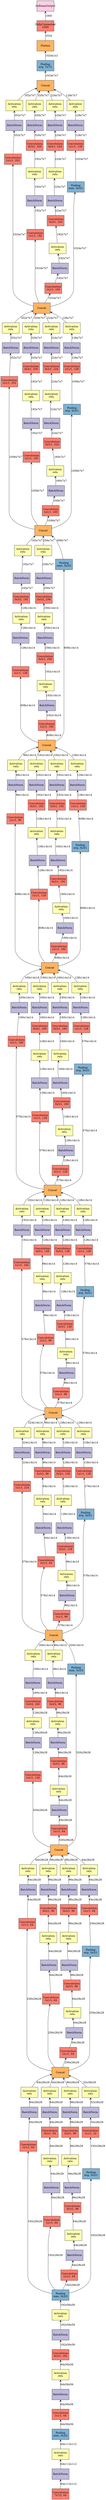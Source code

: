 digraph plot {
	conv_1 [label="Convolution
7x7/2, 64" fillcolor="#fb8072" fixedsize=true height=0.8034 shape=box style=filled width=1.3]
	bn_1 [label=BatchNorm fillcolor="#bebada" fixedsize=true height=0.8034 shape=box style=filled width=1.3]
	relu_1 [label="Activation
relu" fillcolor="#ffffb3" fixedsize=true height=0.8034 shape=box style=filled width=1.3]
	max_pool_1 [label="Pooling
max, 3x3/2" fillcolor="#80b1d3" fixedsize=true height=0.8034 shape=box style=filled width=1.3]
	conv_2_reduce [label="Convolution
1x1/1, 64" fillcolor="#fb8072" fixedsize=true height=0.8034 shape=box style=filled width=1.3]
	bn_2_1 [label=BatchNorm fillcolor="#bebada" fixedsize=true height=0.8034 shape=box style=filled width=1.3]
	relu_2_1 [label="Activation
relu" fillcolor="#ffffb3" fixedsize=true height=0.8034 shape=box style=filled width=1.3]
	conv_2 [label="Convolution
3x3/1, 192" fillcolor="#fb8072" fixedsize=true height=0.8034 shape=box style=filled width=1.3]
	bn_2 [label=BatchNorm fillcolor="#bebada" fixedsize=true height=0.8034 shape=box style=filled width=1.3]
	relu_2 [label="Activation
relu" fillcolor="#ffffb3" fixedsize=true height=0.8034 shape=box style=filled width=1.3]
	max_pool_2 [label="Pooling
max, 3x3/2" fillcolor="#80b1d3" fixedsize=true height=0.8034 shape=box style=filled width=1.3]
	conv_3a_1x1 [label="Convolution
1x1/1, 64" fillcolor="#fb8072" fixedsize=true height=0.8034 shape=box style=filled width=1.3]
	bn_3a_1x1 [label=BatchNorm fillcolor="#bebada" fixedsize=true height=0.8034 shape=box style=filled width=1.3]
	relu_3a_1x1 [label="Activation
relu" fillcolor="#ffffb3" fixedsize=true height=0.8034 shape=box style=filled width=1.3]
	conv_3a_3x3_reduce [label="Convolution
1x1/1, 64" fillcolor="#fb8072" fixedsize=true height=0.8034 shape=box style=filled width=1.3]
	bn_3a_3x3_reduce [label=BatchNorm fillcolor="#bebada" fixedsize=true height=0.8034 shape=box style=filled width=1.3]
	relu_3a_3x3_reduce [label="Activation
relu" fillcolor="#ffffb3" fixedsize=true height=0.8034 shape=box style=filled width=1.3]
	conv_3a_3x3 [label="Convolution
3x3/1, 64" fillcolor="#fb8072" fixedsize=true height=0.8034 shape=box style=filled width=1.3]
	bn_3a_3x3 [label=BatchNorm fillcolor="#bebada" fixedsize=true height=0.8034 shape=box style=filled width=1.3]
	relu_3a_3x3 [label="Activation
relu" fillcolor="#ffffb3" fixedsize=true height=0.8034 shape=box style=filled width=1.3]
	conv_3a_double_3x3_reduce [label="Convolution
1x1/1, 64" fillcolor="#fb8072" fixedsize=true height=0.8034 shape=box style=filled width=1.3]
	bn_3a_double_3x3_reduce [label=BatchNorm fillcolor="#bebada" fixedsize=true height=0.8034 shape=box style=filled width=1.3]
	relu_3a_double_3x3_reduce [label="Activation
relu" fillcolor="#ffffb3" fixedsize=true height=0.8034 shape=box style=filled width=1.3]
	conv_3a_double_3x3_0 [label="Convolution
3x3/1, 96" fillcolor="#fb8072" fixedsize=true height=0.8034 shape=box style=filled width=1.3]
	bn_3a_double_3x3_0 [label=BatchNorm fillcolor="#bebada" fixedsize=true height=0.8034 shape=box style=filled width=1.3]
	relu_3a_double_3x3_0 [label="Activation
relu" fillcolor="#ffffb3" fixedsize=true height=0.8034 shape=box style=filled width=1.3]
	conv_3a_double_3x3_1 [label="Convolution
3x3/1, 96" fillcolor="#fb8072" fixedsize=true height=0.8034 shape=box style=filled width=1.3]
	bn_3a_double_3x3_1 [label=BatchNorm fillcolor="#bebada" fixedsize=true height=0.8034 shape=box style=filled width=1.3]
	relu_3a_double_3x3_1 [label="Activation
relu" fillcolor="#ffffb3" fixedsize=true height=0.8034 shape=box style=filled width=1.3]
	avg_pool_3a_pool [label="Pooling
avg, 3x3/1" fillcolor="#80b1d3" fixedsize=true height=0.8034 shape=box style=filled width=1.3]
	conv_3a_proj [label="Convolution
1x1/1, 32" fillcolor="#fb8072" fixedsize=true height=0.8034 shape=box style=filled width=1.3]
	bn_3a_proj [label=BatchNorm fillcolor="#bebada" fixedsize=true height=0.8034 shape=box style=filled width=1.3]
	relu_3a_proj [label="Activation
relu" fillcolor="#ffffb3" fixedsize=true height=0.8034 shape=box style=filled width=1.3]
	ch_concat_3a_chconcat [label=Concat fillcolor="#fdb462" fixedsize=true height=0.8034 shape=box style=filled width=1.3]
	conv_3b_1x1 [label="Convolution
1x1/1, 64" fillcolor="#fb8072" fixedsize=true height=0.8034 shape=box style=filled width=1.3]
	bn_3b_1x1 [label=BatchNorm fillcolor="#bebada" fixedsize=true height=0.8034 shape=box style=filled width=1.3]
	relu_3b_1x1 [label="Activation
relu" fillcolor="#ffffb3" fixedsize=true height=0.8034 shape=box style=filled width=1.3]
	conv_3b_3x3_reduce [label="Convolution
1x1/1, 64" fillcolor="#fb8072" fixedsize=true height=0.8034 shape=box style=filled width=1.3]
	bn_3b_3x3_reduce [label=BatchNorm fillcolor="#bebada" fixedsize=true height=0.8034 shape=box style=filled width=1.3]
	relu_3b_3x3_reduce [label="Activation
relu" fillcolor="#ffffb3" fixedsize=true height=0.8034 shape=box style=filled width=1.3]
	conv_3b_3x3 [label="Convolution
3x3/1, 96" fillcolor="#fb8072" fixedsize=true height=0.8034 shape=box style=filled width=1.3]
	bn_3b_3x3 [label=BatchNorm fillcolor="#bebada" fixedsize=true height=0.8034 shape=box style=filled width=1.3]
	relu_3b_3x3 [label="Activation
relu" fillcolor="#ffffb3" fixedsize=true height=0.8034 shape=box style=filled width=1.3]
	conv_3b_double_3x3_reduce [label="Convolution
1x1/1, 64" fillcolor="#fb8072" fixedsize=true height=0.8034 shape=box style=filled width=1.3]
	bn_3b_double_3x3_reduce [label=BatchNorm fillcolor="#bebada" fixedsize=true height=0.8034 shape=box style=filled width=1.3]
	relu_3b_double_3x3_reduce [label="Activation
relu" fillcolor="#ffffb3" fixedsize=true height=0.8034 shape=box style=filled width=1.3]
	conv_3b_double_3x3_0 [label="Convolution
3x3/1, 96" fillcolor="#fb8072" fixedsize=true height=0.8034 shape=box style=filled width=1.3]
	bn_3b_double_3x3_0 [label=BatchNorm fillcolor="#bebada" fixedsize=true height=0.8034 shape=box style=filled width=1.3]
	relu_3b_double_3x3_0 [label="Activation
relu" fillcolor="#ffffb3" fixedsize=true height=0.8034 shape=box style=filled width=1.3]
	conv_3b_double_3x3_1 [label="Convolution
3x3/1, 96" fillcolor="#fb8072" fixedsize=true height=0.8034 shape=box style=filled width=1.3]
	bn_3b_double_3x3_1 [label=BatchNorm fillcolor="#bebada" fixedsize=true height=0.8034 shape=box style=filled width=1.3]
	relu_3b_double_3x3_1 [label="Activation
relu" fillcolor="#ffffb3" fixedsize=true height=0.8034 shape=box style=filled width=1.3]
	avg_pool_3b_pool [label="Pooling
avg, 3x3/1" fillcolor="#80b1d3" fixedsize=true height=0.8034 shape=box style=filled width=1.3]
	conv_3b_proj [label="Convolution
1x1/1, 64" fillcolor="#fb8072" fixedsize=true height=0.8034 shape=box style=filled width=1.3]
	bn_3b_proj [label=BatchNorm fillcolor="#bebada" fixedsize=true height=0.8034 shape=box style=filled width=1.3]
	relu_3b_proj [label="Activation
relu" fillcolor="#ffffb3" fixedsize=true height=0.8034 shape=box style=filled width=1.3]
	ch_concat_3b_chconcat [label=Concat fillcolor="#fdb462" fixedsize=true height=0.8034 shape=box style=filled width=1.3]
	conv_3c_3x3_reduce [label="Convolution
1x1/1, 128" fillcolor="#fb8072" fixedsize=true height=0.8034 shape=box style=filled width=1.3]
	bn_3c_3x3_reduce [label=BatchNorm fillcolor="#bebada" fixedsize=true height=0.8034 shape=box style=filled width=1.3]
	relu_3c_3x3_reduce [label="Activation
relu" fillcolor="#ffffb3" fixedsize=true height=0.8034 shape=box style=filled width=1.3]
	conv_3c_3x3 [label="Convolution
3x3/2, 160" fillcolor="#fb8072" fixedsize=true height=0.8034 shape=box style=filled width=1.3]
	bn_3c_3x3 [label=BatchNorm fillcolor="#bebada" fixedsize=true height=0.8034 shape=box style=filled width=1.3]
	relu_3c_3x3 [label="Activation
relu" fillcolor="#ffffb3" fixedsize=true height=0.8034 shape=box style=filled width=1.3]
	conv_3c_double_3x3_reduce [label="Convolution
1x1/1, 64" fillcolor="#fb8072" fixedsize=true height=0.8034 shape=box style=filled width=1.3]
	bn_3c_double_3x3_reduce [label=BatchNorm fillcolor="#bebada" fixedsize=true height=0.8034 shape=box style=filled width=1.3]
	relu_3c_double_3x3_reduce [label="Activation
relu" fillcolor="#ffffb3" fixedsize=true height=0.8034 shape=box style=filled width=1.3]
	conv_3c_double_3x3_0 [label="Convolution
3x3/1, 96" fillcolor="#fb8072" fixedsize=true height=0.8034 shape=box style=filled width=1.3]
	bn_3c_double_3x3_0 [label=BatchNorm fillcolor="#bebada" fixedsize=true height=0.8034 shape=box style=filled width=1.3]
	relu_3c_double_3x3_0 [label="Activation
relu" fillcolor="#ffffb3" fixedsize=true height=0.8034 shape=box style=filled width=1.3]
	conv_3c_double_3x3_1 [label="Convolution
3x3/2, 96" fillcolor="#fb8072" fixedsize=true height=0.8034 shape=box style=filled width=1.3]
	bn_3c_double_3x3_1 [label=BatchNorm fillcolor="#bebada" fixedsize=true height=0.8034 shape=box style=filled width=1.3]
	relu_3c_double_3x3_1 [label="Activation
relu" fillcolor="#ffffb3" fixedsize=true height=0.8034 shape=box style=filled width=1.3]
	max_pool_3c_pool [label="Pooling
max, 3x3/2" fillcolor="#80b1d3" fixedsize=true height=0.8034 shape=box style=filled width=1.3]
	ch_concat_3c_chconcat [label=Concat fillcolor="#fdb462" fixedsize=true height=0.8034 shape=box style=filled width=1.3]
	conv_4a_1x1 [label="Convolution
1x1/1, 224" fillcolor="#fb8072" fixedsize=true height=0.8034 shape=box style=filled width=1.3]
	bn_4a_1x1 [label=BatchNorm fillcolor="#bebada" fixedsize=true height=0.8034 shape=box style=filled width=1.3]
	relu_4a_1x1 [label="Activation
relu" fillcolor="#ffffb3" fixedsize=true height=0.8034 shape=box style=filled width=1.3]
	conv_4a_3x3_reduce [label="Convolution
1x1/1, 64" fillcolor="#fb8072" fixedsize=true height=0.8034 shape=box style=filled width=1.3]
	bn_4a_3x3_reduce [label=BatchNorm fillcolor="#bebada" fixedsize=true height=0.8034 shape=box style=filled width=1.3]
	relu_4a_3x3_reduce [label="Activation
relu" fillcolor="#ffffb3" fixedsize=true height=0.8034 shape=box style=filled width=1.3]
	conv_4a_3x3 [label="Convolution
3x3/1, 96" fillcolor="#fb8072" fixedsize=true height=0.8034 shape=box style=filled width=1.3]
	bn_4a_3x3 [label=BatchNorm fillcolor="#bebada" fixedsize=true height=0.8034 shape=box style=filled width=1.3]
	relu_4a_3x3 [label="Activation
relu" fillcolor="#ffffb3" fixedsize=true height=0.8034 shape=box style=filled width=1.3]
	conv_4a_double_3x3_reduce [label="Convolution
1x1/1, 96" fillcolor="#fb8072" fixedsize=true height=0.8034 shape=box style=filled width=1.3]
	bn_4a_double_3x3_reduce [label=BatchNorm fillcolor="#bebada" fixedsize=true height=0.8034 shape=box style=filled width=1.3]
	relu_4a_double_3x3_reduce [label="Activation
relu" fillcolor="#ffffb3" fixedsize=true height=0.8034 shape=box style=filled width=1.3]
	conv_4a_double_3x3_0 [label="Convolution
3x3/1, 128" fillcolor="#fb8072" fixedsize=true height=0.8034 shape=box style=filled width=1.3]
	bn_4a_double_3x3_0 [label=BatchNorm fillcolor="#bebada" fixedsize=true height=0.8034 shape=box style=filled width=1.3]
	relu_4a_double_3x3_0 [label="Activation
relu" fillcolor="#ffffb3" fixedsize=true height=0.8034 shape=box style=filled width=1.3]
	conv_4a_double_3x3_1 [label="Convolution
3x3/1, 128" fillcolor="#fb8072" fixedsize=true height=0.8034 shape=box style=filled width=1.3]
	bn_4a_double_3x3_1 [label=BatchNorm fillcolor="#bebada" fixedsize=true height=0.8034 shape=box style=filled width=1.3]
	relu_4a_double_3x3_1 [label="Activation
relu" fillcolor="#ffffb3" fixedsize=true height=0.8034 shape=box style=filled width=1.3]
	avg_pool_4a_pool [label="Pooling
avg, 3x3/1" fillcolor="#80b1d3" fixedsize=true height=0.8034 shape=box style=filled width=1.3]
	conv_4a_proj [label="Convolution
1x1/1, 128" fillcolor="#fb8072" fixedsize=true height=0.8034 shape=box style=filled width=1.3]
	bn_4a_proj [label=BatchNorm fillcolor="#bebada" fixedsize=true height=0.8034 shape=box style=filled width=1.3]
	relu_4a_proj [label="Activation
relu" fillcolor="#ffffb3" fixedsize=true height=0.8034 shape=box style=filled width=1.3]
	ch_concat_4a_chconcat [label=Concat fillcolor="#fdb462" fixedsize=true height=0.8034 shape=box style=filled width=1.3]
	conv_4b_1x1 [label="Convolution
1x1/1, 192" fillcolor="#fb8072" fixedsize=true height=0.8034 shape=box style=filled width=1.3]
	bn_4b_1x1 [label=BatchNorm fillcolor="#bebada" fixedsize=true height=0.8034 shape=box style=filled width=1.3]
	relu_4b_1x1 [label="Activation
relu" fillcolor="#ffffb3" fixedsize=true height=0.8034 shape=box style=filled width=1.3]
	conv_4b_3x3_reduce [label="Convolution
1x1/1, 96" fillcolor="#fb8072" fixedsize=true height=0.8034 shape=box style=filled width=1.3]
	bn_4b_3x3_reduce [label=BatchNorm fillcolor="#bebada" fixedsize=true height=0.8034 shape=box style=filled width=1.3]
	relu_4b_3x3_reduce [label="Activation
relu" fillcolor="#ffffb3" fixedsize=true height=0.8034 shape=box style=filled width=1.3]
	conv_4b_3x3 [label="Convolution
3x3/1, 128" fillcolor="#fb8072" fixedsize=true height=0.8034 shape=box style=filled width=1.3]
	bn_4b_3x3 [label=BatchNorm fillcolor="#bebada" fixedsize=true height=0.8034 shape=box style=filled width=1.3]
	relu_4b_3x3 [label="Activation
relu" fillcolor="#ffffb3" fixedsize=true height=0.8034 shape=box style=filled width=1.3]
	conv_4b_double_3x3_reduce [label="Convolution
1x1/1, 96" fillcolor="#fb8072" fixedsize=true height=0.8034 shape=box style=filled width=1.3]
	bn_4b_double_3x3_reduce [label=BatchNorm fillcolor="#bebada" fixedsize=true height=0.8034 shape=box style=filled width=1.3]
	relu_4b_double_3x3_reduce [label="Activation
relu" fillcolor="#ffffb3" fixedsize=true height=0.8034 shape=box style=filled width=1.3]
	conv_4b_double_3x3_0 [label="Convolution
3x3/1, 128" fillcolor="#fb8072" fixedsize=true height=0.8034 shape=box style=filled width=1.3]
	bn_4b_double_3x3_0 [label=BatchNorm fillcolor="#bebada" fixedsize=true height=0.8034 shape=box style=filled width=1.3]
	relu_4b_double_3x3_0 [label="Activation
relu" fillcolor="#ffffb3" fixedsize=true height=0.8034 shape=box style=filled width=1.3]
	conv_4b_double_3x3_1 [label="Convolution
3x3/1, 128" fillcolor="#fb8072" fixedsize=true height=0.8034 shape=box style=filled width=1.3]
	bn_4b_double_3x3_1 [label=BatchNorm fillcolor="#bebada" fixedsize=true height=0.8034 shape=box style=filled width=1.3]
	relu_4b_double_3x3_1 [label="Activation
relu" fillcolor="#ffffb3" fixedsize=true height=0.8034 shape=box style=filled width=1.3]
	avg_pool_4b_pool [label="Pooling
avg, 3x3/1" fillcolor="#80b1d3" fixedsize=true height=0.8034 shape=box style=filled width=1.3]
	conv_4b_proj [label="Convolution
1x1/1, 128" fillcolor="#fb8072" fixedsize=true height=0.8034 shape=box style=filled width=1.3]
	bn_4b_proj [label=BatchNorm fillcolor="#bebada" fixedsize=true height=0.8034 shape=box style=filled width=1.3]
	relu_4b_proj [label="Activation
relu" fillcolor="#ffffb3" fixedsize=true height=0.8034 shape=box style=filled width=1.3]
	ch_concat_4b_chconcat [label=Concat fillcolor="#fdb462" fixedsize=true height=0.8034 shape=box style=filled width=1.3]
	conv_4c_1x1 [label="Convolution
1x1/1, 160" fillcolor="#fb8072" fixedsize=true height=0.8034 shape=box style=filled width=1.3]
	bn_4c_1x1 [label=BatchNorm fillcolor="#bebada" fixedsize=true height=0.8034 shape=box style=filled width=1.3]
	relu_4c_1x1 [label="Activation
relu" fillcolor="#ffffb3" fixedsize=true height=0.8034 shape=box style=filled width=1.3]
	conv_4c_3x3_reduce [label="Convolution
1x1/1, 128" fillcolor="#fb8072" fixedsize=true height=0.8034 shape=box style=filled width=1.3]
	bn_4c_3x3_reduce [label=BatchNorm fillcolor="#bebada" fixedsize=true height=0.8034 shape=box style=filled width=1.3]
	relu_4c_3x3_reduce [label="Activation
relu" fillcolor="#ffffb3" fixedsize=true height=0.8034 shape=box style=filled width=1.3]
	conv_4c_3x3 [label="Convolution
3x3/1, 160" fillcolor="#fb8072" fixedsize=true height=0.8034 shape=box style=filled width=1.3]
	bn_4c_3x3 [label=BatchNorm fillcolor="#bebada" fixedsize=true height=0.8034 shape=box style=filled width=1.3]
	relu_4c_3x3 [label="Activation
relu" fillcolor="#ffffb3" fixedsize=true height=0.8034 shape=box style=filled width=1.3]
	conv_4c_double_3x3_reduce [label="Convolution
1x1/1, 128" fillcolor="#fb8072" fixedsize=true height=0.8034 shape=box style=filled width=1.3]
	bn_4c_double_3x3_reduce [label=BatchNorm fillcolor="#bebada" fixedsize=true height=0.8034 shape=box style=filled width=1.3]
	relu_4c_double_3x3_reduce [label="Activation
relu" fillcolor="#ffffb3" fixedsize=true height=0.8034 shape=box style=filled width=1.3]
	conv_4c_double_3x3_0 [label="Convolution
3x3/1, 160" fillcolor="#fb8072" fixedsize=true height=0.8034 shape=box style=filled width=1.3]
	bn_4c_double_3x3_0 [label=BatchNorm fillcolor="#bebada" fixedsize=true height=0.8034 shape=box style=filled width=1.3]
	relu_4c_double_3x3_0 [label="Activation
relu" fillcolor="#ffffb3" fixedsize=true height=0.8034 shape=box style=filled width=1.3]
	conv_4c_double_3x3_1 [label="Convolution
3x3/1, 160" fillcolor="#fb8072" fixedsize=true height=0.8034 shape=box style=filled width=1.3]
	bn_4c_double_3x3_1 [label=BatchNorm fillcolor="#bebada" fixedsize=true height=0.8034 shape=box style=filled width=1.3]
	relu_4c_double_3x3_1 [label="Activation
relu" fillcolor="#ffffb3" fixedsize=true height=0.8034 shape=box style=filled width=1.3]
	avg_pool_4c_pool [label="Pooling
avg, 3x3/1" fillcolor="#80b1d3" fixedsize=true height=0.8034 shape=box style=filled width=1.3]
	conv_4c_proj [label="Convolution
1x1/1, 128" fillcolor="#fb8072" fixedsize=true height=0.8034 shape=box style=filled width=1.3]
	bn_4c_proj [label=BatchNorm fillcolor="#bebada" fixedsize=true height=0.8034 shape=box style=filled width=1.3]
	relu_4c_proj [label="Activation
relu" fillcolor="#ffffb3" fixedsize=true height=0.8034 shape=box style=filled width=1.3]
	ch_concat_4c_chconcat [label=Concat fillcolor="#fdb462" fixedsize=true height=0.8034 shape=box style=filled width=1.3]
	conv_4d_1x1 [label="Convolution
1x1/1, 96" fillcolor="#fb8072" fixedsize=true height=0.8034 shape=box style=filled width=1.3]
	bn_4d_1x1 [label=BatchNorm fillcolor="#bebada" fixedsize=true height=0.8034 shape=box style=filled width=1.3]
	relu_4d_1x1 [label="Activation
relu" fillcolor="#ffffb3" fixedsize=true height=0.8034 shape=box style=filled width=1.3]
	conv_4d_3x3_reduce [label="Convolution
1x1/1, 128" fillcolor="#fb8072" fixedsize=true height=0.8034 shape=box style=filled width=1.3]
	bn_4d_3x3_reduce [label=BatchNorm fillcolor="#bebada" fixedsize=true height=0.8034 shape=box style=filled width=1.3]
	relu_4d_3x3_reduce [label="Activation
relu" fillcolor="#ffffb3" fixedsize=true height=0.8034 shape=box style=filled width=1.3]
	conv_4d_3x3 [label="Convolution
3x3/1, 192" fillcolor="#fb8072" fixedsize=true height=0.8034 shape=box style=filled width=1.3]
	bn_4d_3x3 [label=BatchNorm fillcolor="#bebada" fixedsize=true height=0.8034 shape=box style=filled width=1.3]
	relu_4d_3x3 [label="Activation
relu" fillcolor="#ffffb3" fixedsize=true height=0.8034 shape=box style=filled width=1.3]
	conv_4d_double_3x3_reduce [label="Convolution
1x1/1, 160" fillcolor="#fb8072" fixedsize=true height=0.8034 shape=box style=filled width=1.3]
	bn_4d_double_3x3_reduce [label=BatchNorm fillcolor="#bebada" fixedsize=true height=0.8034 shape=box style=filled width=1.3]
	relu_4d_double_3x3_reduce [label="Activation
relu" fillcolor="#ffffb3" fixedsize=true height=0.8034 shape=box style=filled width=1.3]
	conv_4d_double_3x3_0 [label="Convolution
3x3/1, 192" fillcolor="#fb8072" fixedsize=true height=0.8034 shape=box style=filled width=1.3]
	bn_4d_double_3x3_0 [label=BatchNorm fillcolor="#bebada" fixedsize=true height=0.8034 shape=box style=filled width=1.3]
	relu_4d_double_3x3_0 [label="Activation
relu" fillcolor="#ffffb3" fixedsize=true height=0.8034 shape=box style=filled width=1.3]
	conv_4d_double_3x3_1 [label="Convolution
3x3/1, 192" fillcolor="#fb8072" fixedsize=true height=0.8034 shape=box style=filled width=1.3]
	bn_4d_double_3x3_1 [label=BatchNorm fillcolor="#bebada" fixedsize=true height=0.8034 shape=box style=filled width=1.3]
	relu_4d_double_3x3_1 [label="Activation
relu" fillcolor="#ffffb3" fixedsize=true height=0.8034 shape=box style=filled width=1.3]
	avg_pool_4d_pool [label="Pooling
avg, 3x3/1" fillcolor="#80b1d3" fixedsize=true height=0.8034 shape=box style=filled width=1.3]
	conv_4d_proj [label="Convolution
1x1/1, 128" fillcolor="#fb8072" fixedsize=true height=0.8034 shape=box style=filled width=1.3]
	bn_4d_proj [label=BatchNorm fillcolor="#bebada" fixedsize=true height=0.8034 shape=box style=filled width=1.3]
	relu_4d_proj [label="Activation
relu" fillcolor="#ffffb3" fixedsize=true height=0.8034 shape=box style=filled width=1.3]
	ch_concat_4d_chconcat [label=Concat fillcolor="#fdb462" fixedsize=true height=0.8034 shape=box style=filled width=1.3]
	conv_4e_3x3_reduce [label="Convolution
1x1/1, 128" fillcolor="#fb8072" fixedsize=true height=0.8034 shape=box style=filled width=1.3]
	bn_4e_3x3_reduce [label=BatchNorm fillcolor="#bebada" fixedsize=true height=0.8034 shape=box style=filled width=1.3]
	relu_4e_3x3_reduce [label="Activation
relu" fillcolor="#ffffb3" fixedsize=true height=0.8034 shape=box style=filled width=1.3]
	conv_4e_3x3 [label="Convolution
3x3/2, 192" fillcolor="#fb8072" fixedsize=true height=0.8034 shape=box style=filled width=1.3]
	bn_4e_3x3 [label=BatchNorm fillcolor="#bebada" fixedsize=true height=0.8034 shape=box style=filled width=1.3]
	relu_4e_3x3 [label="Activation
relu" fillcolor="#ffffb3" fixedsize=true height=0.8034 shape=box style=filled width=1.3]
	conv_4e_double_3x3_reduce [label="Convolution
1x1/1, 192" fillcolor="#fb8072" fixedsize=true height=0.8034 shape=box style=filled width=1.3]
	bn_4e_double_3x3_reduce [label=BatchNorm fillcolor="#bebada" fixedsize=true height=0.8034 shape=box style=filled width=1.3]
	relu_4e_double_3x3_reduce [label="Activation
relu" fillcolor="#ffffb3" fixedsize=true height=0.8034 shape=box style=filled width=1.3]
	conv_4e_double_3x3_0 [label="Convolution
3x3/1, 256" fillcolor="#fb8072" fixedsize=true height=0.8034 shape=box style=filled width=1.3]
	bn_4e_double_3x3_0 [label=BatchNorm fillcolor="#bebada" fixedsize=true height=0.8034 shape=box style=filled width=1.3]
	relu_4e_double_3x3_0 [label="Activation
relu" fillcolor="#ffffb3" fixedsize=true height=0.8034 shape=box style=filled width=1.3]
	conv_4e_double_3x3_1 [label="Convolution
3x3/2, 256" fillcolor="#fb8072" fixedsize=true height=0.8034 shape=box style=filled width=1.3]
	bn_4e_double_3x3_1 [label=BatchNorm fillcolor="#bebada" fixedsize=true height=0.8034 shape=box style=filled width=1.3]
	relu_4e_double_3x3_1 [label="Activation
relu" fillcolor="#ffffb3" fixedsize=true height=0.8034 shape=box style=filled width=1.3]
	max_pool_4e_pool [label="Pooling
max, 3x3/2" fillcolor="#80b1d3" fixedsize=true height=0.8034 shape=box style=filled width=1.3]
	ch_concat_4e_chconcat [label=Concat fillcolor="#fdb462" fixedsize=true height=0.8034 shape=box style=filled width=1.3]
	conv_5a_1x1 [label="Convolution
1x1/1, 352" fillcolor="#fb8072" fixedsize=true height=0.8034 shape=box style=filled width=1.3]
	bn_5a_1x1 [label=BatchNorm fillcolor="#bebada" fixedsize=true height=0.8034 shape=box style=filled width=1.3]
	relu_5a_1x1 [label="Activation
relu" fillcolor="#ffffb3" fixedsize=true height=0.8034 shape=box style=filled width=1.3]
	conv_5a_3x3_reduce [label="Convolution
1x1/1, 192" fillcolor="#fb8072" fixedsize=true height=0.8034 shape=box style=filled width=1.3]
	bn_5a_3x3_reduce [label=BatchNorm fillcolor="#bebada" fixedsize=true height=0.8034 shape=box style=filled width=1.3]
	relu_5a_3x3_reduce [label="Activation
relu" fillcolor="#ffffb3" fixedsize=true height=0.8034 shape=box style=filled width=1.3]
	conv_5a_3x3 [label="Convolution
3x3/1, 320" fillcolor="#fb8072" fixedsize=true height=0.8034 shape=box style=filled width=1.3]
	bn_5a_3x3 [label=BatchNorm fillcolor="#bebada" fixedsize=true height=0.8034 shape=box style=filled width=1.3]
	relu_5a_3x3 [label="Activation
relu" fillcolor="#ffffb3" fixedsize=true height=0.8034 shape=box style=filled width=1.3]
	conv_5a_double_3x3_reduce [label="Convolution
1x1/1, 160" fillcolor="#fb8072" fixedsize=true height=0.8034 shape=box style=filled width=1.3]
	bn_5a_double_3x3_reduce [label=BatchNorm fillcolor="#bebada" fixedsize=true height=0.8034 shape=box style=filled width=1.3]
	relu_5a_double_3x3_reduce [label="Activation
relu" fillcolor="#ffffb3" fixedsize=true height=0.8034 shape=box style=filled width=1.3]
	conv_5a_double_3x3_0 [label="Convolution
3x3/1, 224" fillcolor="#fb8072" fixedsize=true height=0.8034 shape=box style=filled width=1.3]
	bn_5a_double_3x3_0 [label=BatchNorm fillcolor="#bebada" fixedsize=true height=0.8034 shape=box style=filled width=1.3]
	relu_5a_double_3x3_0 [label="Activation
relu" fillcolor="#ffffb3" fixedsize=true height=0.8034 shape=box style=filled width=1.3]
	conv_5a_double_3x3_1 [label="Convolution
3x3/1, 224" fillcolor="#fb8072" fixedsize=true height=0.8034 shape=box style=filled width=1.3]
	bn_5a_double_3x3_1 [label=BatchNorm fillcolor="#bebada" fixedsize=true height=0.8034 shape=box style=filled width=1.3]
	relu_5a_double_3x3_1 [label="Activation
relu" fillcolor="#ffffb3" fixedsize=true height=0.8034 shape=box style=filled width=1.3]
	avg_pool_5a_pool [label="Pooling
avg, 3x3/1" fillcolor="#80b1d3" fixedsize=true height=0.8034 shape=box style=filled width=1.3]
	conv_5a_proj [label="Convolution
1x1/1, 128" fillcolor="#fb8072" fixedsize=true height=0.8034 shape=box style=filled width=1.3]
	bn_5a_proj [label=BatchNorm fillcolor="#bebada" fixedsize=true height=0.8034 shape=box style=filled width=1.3]
	relu_5a_proj [label="Activation
relu" fillcolor="#ffffb3" fixedsize=true height=0.8034 shape=box style=filled width=1.3]
	ch_concat_5a_chconcat [label=Concat fillcolor="#fdb462" fixedsize=true height=0.8034 shape=box style=filled width=1.3]
	conv_5b_1x1 [label="Convolution
1x1/1, 352" fillcolor="#fb8072" fixedsize=true height=0.8034 shape=box style=filled width=1.3]
	bn_5b_1x1 [label=BatchNorm fillcolor="#bebada" fixedsize=true height=0.8034 shape=box style=filled width=1.3]
	relu_5b_1x1 [label="Activation
relu" fillcolor="#ffffb3" fixedsize=true height=0.8034 shape=box style=filled width=1.3]
	conv_5b_3x3_reduce [label="Convolution
1x1/1, 192" fillcolor="#fb8072" fixedsize=true height=0.8034 shape=box style=filled width=1.3]
	bn_5b_3x3_reduce [label=BatchNorm fillcolor="#bebada" fixedsize=true height=0.8034 shape=box style=filled width=1.3]
	relu_5b_3x3_reduce [label="Activation
relu" fillcolor="#ffffb3" fixedsize=true height=0.8034 shape=box style=filled width=1.3]
	conv_5b_3x3 [label="Convolution
3x3/1, 320" fillcolor="#fb8072" fixedsize=true height=0.8034 shape=box style=filled width=1.3]
	bn_5b_3x3 [label=BatchNorm fillcolor="#bebada" fixedsize=true height=0.8034 shape=box style=filled width=1.3]
	relu_5b_3x3 [label="Activation
relu" fillcolor="#ffffb3" fixedsize=true height=0.8034 shape=box style=filled width=1.3]
	conv_5b_double_3x3_reduce [label="Convolution
1x1/1, 192" fillcolor="#fb8072" fixedsize=true height=0.8034 shape=box style=filled width=1.3]
	bn_5b_double_3x3_reduce [label=BatchNorm fillcolor="#bebada" fixedsize=true height=0.8034 shape=box style=filled width=1.3]
	relu_5b_double_3x3_reduce [label="Activation
relu" fillcolor="#ffffb3" fixedsize=true height=0.8034 shape=box style=filled width=1.3]
	conv_5b_double_3x3_0 [label="Convolution
3x3/1, 224" fillcolor="#fb8072" fixedsize=true height=0.8034 shape=box style=filled width=1.3]
	bn_5b_double_3x3_0 [label=BatchNorm fillcolor="#bebada" fixedsize=true height=0.8034 shape=box style=filled width=1.3]
	relu_5b_double_3x3_0 [label="Activation
relu" fillcolor="#ffffb3" fixedsize=true height=0.8034 shape=box style=filled width=1.3]
	conv_5b_double_3x3_1 [label="Convolution
3x3/1, 224" fillcolor="#fb8072" fixedsize=true height=0.8034 shape=box style=filled width=1.3]
	bn_5b_double_3x3_1 [label=BatchNorm fillcolor="#bebada" fixedsize=true height=0.8034 shape=box style=filled width=1.3]
	relu_5b_double_3x3_1 [label="Activation
relu" fillcolor="#ffffb3" fixedsize=true height=0.8034 shape=box style=filled width=1.3]
	max_pool_5b_pool [label="Pooling
max, 3x3/1" fillcolor="#80b1d3" fixedsize=true height=0.8034 shape=box style=filled width=1.3]
	conv_5b_proj [label="Convolution
1x1/1, 128" fillcolor="#fb8072" fixedsize=true height=0.8034 shape=box style=filled width=1.3]
	bn_5b_proj [label=BatchNorm fillcolor="#bebada" fixedsize=true height=0.8034 shape=box style=filled width=1.3]
	relu_5b_proj [label="Activation
relu" fillcolor="#ffffb3" fixedsize=true height=0.8034 shape=box style=filled width=1.3]
	ch_concat_5b_chconcat [label=Concat fillcolor="#fdb462" fixedsize=true height=0.8034 shape=box style=filled width=1.3]
	global_pool [label="Pooling
avg, 7x7/1" fillcolor="#80b1d3" fixedsize=true height=0.8034 shape=box style=filled width=1.3]
	flatten [label=Flatten fillcolor="#fdb462" fixedsize=true height=0.8034 shape=box style=filled width=1.3]
	fc [label="FullyConnected
1000" fillcolor="#fb8072" fixedsize=true height=0.8034 shape=box style=filled width=1.3]
	softmax [label=SoftmaxOutput fillcolor="#fccde5" fixedsize=true height=0.8034 shape=box style=filled width=1.3]
		bn_1 -> conv_1 [label="64x112x112" arrowtail=open dir=back]
		relu_1 -> bn_1 [label="64x112x112" arrowtail=open dir=back]
		max_pool_1 -> relu_1 [label="64x112x112" arrowtail=open dir=back]
		conv_2_reduce -> max_pool_1 [label="64x56x56" arrowtail=open dir=back]
		bn_2_1 -> conv_2_reduce [label="64x56x56" arrowtail=open dir=back]
		relu_2_1 -> bn_2_1 [label="64x56x56" arrowtail=open dir=back]
		conv_2 -> relu_2_1 [label="64x56x56" arrowtail=open dir=back]
		bn_2 -> conv_2 [label="192x56x56" arrowtail=open dir=back]
		relu_2 -> bn_2 [label="192x56x56" arrowtail=open dir=back]
		max_pool_2 -> relu_2 [label="192x56x56" arrowtail=open dir=back]
		conv_3a_1x1 -> max_pool_2 [label="192x28x28" arrowtail=open dir=back]
		bn_3a_1x1 -> conv_3a_1x1 [label="64x28x28" arrowtail=open dir=back]
		relu_3a_1x1 -> bn_3a_1x1 [label="64x28x28" arrowtail=open dir=back]
		conv_3a_3x3_reduce -> max_pool_2 [label="192x28x28" arrowtail=open dir=back]
		bn_3a_3x3_reduce -> conv_3a_3x3_reduce [label="64x28x28" arrowtail=open dir=back]
		relu_3a_3x3_reduce -> bn_3a_3x3_reduce [label="64x28x28" arrowtail=open dir=back]
		conv_3a_3x3 -> relu_3a_3x3_reduce [label="64x28x28" arrowtail=open dir=back]
		bn_3a_3x3 -> conv_3a_3x3 [label="64x28x28" arrowtail=open dir=back]
		relu_3a_3x3 -> bn_3a_3x3 [label="64x28x28" arrowtail=open dir=back]
		conv_3a_double_3x3_reduce -> max_pool_2 [label="192x28x28" arrowtail=open dir=back]
		bn_3a_double_3x3_reduce -> conv_3a_double_3x3_reduce [label="64x28x28" arrowtail=open dir=back]
		relu_3a_double_3x3_reduce -> bn_3a_double_3x3_reduce [label="64x28x28" arrowtail=open dir=back]
		conv_3a_double_3x3_0 -> relu_3a_double_3x3_reduce [label="64x28x28" arrowtail=open dir=back]
		bn_3a_double_3x3_0 -> conv_3a_double_3x3_0 [label="96x28x28" arrowtail=open dir=back]
		relu_3a_double_3x3_0 -> bn_3a_double_3x3_0 [label="96x28x28" arrowtail=open dir=back]
		conv_3a_double_3x3_1 -> relu_3a_double_3x3_0 [label="96x28x28" arrowtail=open dir=back]
		bn_3a_double_3x3_1 -> conv_3a_double_3x3_1 [label="96x28x28" arrowtail=open dir=back]
		relu_3a_double_3x3_1 -> bn_3a_double_3x3_1 [label="96x28x28" arrowtail=open dir=back]
		avg_pool_3a_pool -> max_pool_2 [label="192x28x28" arrowtail=open dir=back]
		conv_3a_proj -> avg_pool_3a_pool [label="192x28x28" arrowtail=open dir=back]
		bn_3a_proj -> conv_3a_proj [label="32x28x28" arrowtail=open dir=back]
		relu_3a_proj -> bn_3a_proj [label="32x28x28" arrowtail=open dir=back]
		ch_concat_3a_chconcat -> relu_3a_1x1 [label="64x28x28" arrowtail=open dir=back]
		ch_concat_3a_chconcat -> relu_3a_3x3 [label="64x28x28" arrowtail=open dir=back]
		ch_concat_3a_chconcat -> relu_3a_double_3x3_1 [label="96x28x28" arrowtail=open dir=back]
		ch_concat_3a_chconcat -> relu_3a_proj [label="32x28x28" arrowtail=open dir=back]
		conv_3b_1x1 -> ch_concat_3a_chconcat [label="256x28x28" arrowtail=open dir=back]
		bn_3b_1x1 -> conv_3b_1x1 [label="64x28x28" arrowtail=open dir=back]
		relu_3b_1x1 -> bn_3b_1x1 [label="64x28x28" arrowtail=open dir=back]
		conv_3b_3x3_reduce -> ch_concat_3a_chconcat [label="256x28x28" arrowtail=open dir=back]
		bn_3b_3x3_reduce -> conv_3b_3x3_reduce [label="64x28x28" arrowtail=open dir=back]
		relu_3b_3x3_reduce -> bn_3b_3x3_reduce [label="64x28x28" arrowtail=open dir=back]
		conv_3b_3x3 -> relu_3b_3x3_reduce [label="64x28x28" arrowtail=open dir=back]
		bn_3b_3x3 -> conv_3b_3x3 [label="96x28x28" arrowtail=open dir=back]
		relu_3b_3x3 -> bn_3b_3x3 [label="96x28x28" arrowtail=open dir=back]
		conv_3b_double_3x3_reduce -> ch_concat_3a_chconcat [label="256x28x28" arrowtail=open dir=back]
		bn_3b_double_3x3_reduce -> conv_3b_double_3x3_reduce [label="64x28x28" arrowtail=open dir=back]
		relu_3b_double_3x3_reduce -> bn_3b_double_3x3_reduce [label="64x28x28" arrowtail=open dir=back]
		conv_3b_double_3x3_0 -> relu_3b_double_3x3_reduce [label="64x28x28" arrowtail=open dir=back]
		bn_3b_double_3x3_0 -> conv_3b_double_3x3_0 [label="96x28x28" arrowtail=open dir=back]
		relu_3b_double_3x3_0 -> bn_3b_double_3x3_0 [label="96x28x28" arrowtail=open dir=back]
		conv_3b_double_3x3_1 -> relu_3b_double_3x3_0 [label="96x28x28" arrowtail=open dir=back]
		bn_3b_double_3x3_1 -> conv_3b_double_3x3_1 [label="96x28x28" arrowtail=open dir=back]
		relu_3b_double_3x3_1 -> bn_3b_double_3x3_1 [label="96x28x28" arrowtail=open dir=back]
		avg_pool_3b_pool -> ch_concat_3a_chconcat [label="256x28x28" arrowtail=open dir=back]
		conv_3b_proj -> avg_pool_3b_pool [label="256x28x28" arrowtail=open dir=back]
		bn_3b_proj -> conv_3b_proj [label="64x28x28" arrowtail=open dir=back]
		relu_3b_proj -> bn_3b_proj [label="64x28x28" arrowtail=open dir=back]
		ch_concat_3b_chconcat -> relu_3b_1x1 [label="64x28x28" arrowtail=open dir=back]
		ch_concat_3b_chconcat -> relu_3b_3x3 [label="96x28x28" arrowtail=open dir=back]
		ch_concat_3b_chconcat -> relu_3b_double_3x3_1 [label="96x28x28" arrowtail=open dir=back]
		ch_concat_3b_chconcat -> relu_3b_proj [label="64x28x28" arrowtail=open dir=back]
		conv_3c_3x3_reduce -> ch_concat_3b_chconcat [label="320x28x28" arrowtail=open dir=back]
		bn_3c_3x3_reduce -> conv_3c_3x3_reduce [label="128x28x28" arrowtail=open dir=back]
		relu_3c_3x3_reduce -> bn_3c_3x3_reduce [label="128x28x28" arrowtail=open dir=back]
		conv_3c_3x3 -> relu_3c_3x3_reduce [label="128x28x28" arrowtail=open dir=back]
		bn_3c_3x3 -> conv_3c_3x3 [label="160x14x14" arrowtail=open dir=back]
		relu_3c_3x3 -> bn_3c_3x3 [label="160x14x14" arrowtail=open dir=back]
		conv_3c_double_3x3_reduce -> ch_concat_3b_chconcat [label="320x28x28" arrowtail=open dir=back]
		bn_3c_double_3x3_reduce -> conv_3c_double_3x3_reduce [label="64x28x28" arrowtail=open dir=back]
		relu_3c_double_3x3_reduce -> bn_3c_double_3x3_reduce [label="64x28x28" arrowtail=open dir=back]
		conv_3c_double_3x3_0 -> relu_3c_double_3x3_reduce [label="64x28x28" arrowtail=open dir=back]
		bn_3c_double_3x3_0 -> conv_3c_double_3x3_0 [label="96x28x28" arrowtail=open dir=back]
		relu_3c_double_3x3_0 -> bn_3c_double_3x3_0 [label="96x28x28" arrowtail=open dir=back]
		conv_3c_double_3x3_1 -> relu_3c_double_3x3_0 [label="96x28x28" arrowtail=open dir=back]
		bn_3c_double_3x3_1 -> conv_3c_double_3x3_1 [label="96x14x14" arrowtail=open dir=back]
		relu_3c_double_3x3_1 -> bn_3c_double_3x3_1 [label="96x14x14" arrowtail=open dir=back]
		max_pool_3c_pool -> ch_concat_3b_chconcat [label="320x28x28" arrowtail=open dir=back]
		ch_concat_3c_chconcat -> relu_3c_3x3 [label="160x14x14" arrowtail=open dir=back]
		ch_concat_3c_chconcat -> relu_3c_double_3x3_1 [label="96x14x14" arrowtail=open dir=back]
		ch_concat_3c_chconcat -> max_pool_3c_pool [label="320x14x14" arrowtail=open dir=back]
		conv_4a_1x1 -> ch_concat_3c_chconcat [label="576x14x14" arrowtail=open dir=back]
		bn_4a_1x1 -> conv_4a_1x1 [label="224x14x14" arrowtail=open dir=back]
		relu_4a_1x1 -> bn_4a_1x1 [label="224x14x14" arrowtail=open dir=back]
		conv_4a_3x3_reduce -> ch_concat_3c_chconcat [label="576x14x14" arrowtail=open dir=back]
		bn_4a_3x3_reduce -> conv_4a_3x3_reduce [label="64x14x14" arrowtail=open dir=back]
		relu_4a_3x3_reduce -> bn_4a_3x3_reduce [label="64x14x14" arrowtail=open dir=back]
		conv_4a_3x3 -> relu_4a_3x3_reduce [label="64x14x14" arrowtail=open dir=back]
		bn_4a_3x3 -> conv_4a_3x3 [label="96x14x14" arrowtail=open dir=back]
		relu_4a_3x3 -> bn_4a_3x3 [label="96x14x14" arrowtail=open dir=back]
		conv_4a_double_3x3_reduce -> ch_concat_3c_chconcat [label="576x14x14" arrowtail=open dir=back]
		bn_4a_double_3x3_reduce -> conv_4a_double_3x3_reduce [label="96x14x14" arrowtail=open dir=back]
		relu_4a_double_3x3_reduce -> bn_4a_double_3x3_reduce [label="96x14x14" arrowtail=open dir=back]
		conv_4a_double_3x3_0 -> relu_4a_double_3x3_reduce [label="96x14x14" arrowtail=open dir=back]
		bn_4a_double_3x3_0 -> conv_4a_double_3x3_0 [label="128x14x14" arrowtail=open dir=back]
		relu_4a_double_3x3_0 -> bn_4a_double_3x3_0 [label="128x14x14" arrowtail=open dir=back]
		conv_4a_double_3x3_1 -> relu_4a_double_3x3_0 [label="128x14x14" arrowtail=open dir=back]
		bn_4a_double_3x3_1 -> conv_4a_double_3x3_1 [label="128x14x14" arrowtail=open dir=back]
		relu_4a_double_3x3_1 -> bn_4a_double_3x3_1 [label="128x14x14" arrowtail=open dir=back]
		avg_pool_4a_pool -> ch_concat_3c_chconcat [label="576x14x14" arrowtail=open dir=back]
		conv_4a_proj -> avg_pool_4a_pool [label="576x14x14" arrowtail=open dir=back]
		bn_4a_proj -> conv_4a_proj [label="128x14x14" arrowtail=open dir=back]
		relu_4a_proj -> bn_4a_proj [label="128x14x14" arrowtail=open dir=back]
		ch_concat_4a_chconcat -> relu_4a_1x1 [label="224x14x14" arrowtail=open dir=back]
		ch_concat_4a_chconcat -> relu_4a_3x3 [label="96x14x14" arrowtail=open dir=back]
		ch_concat_4a_chconcat -> relu_4a_double_3x3_1 [label="128x14x14" arrowtail=open dir=back]
		ch_concat_4a_chconcat -> relu_4a_proj [label="128x14x14" arrowtail=open dir=back]
		conv_4b_1x1 -> ch_concat_4a_chconcat [label="576x14x14" arrowtail=open dir=back]
		bn_4b_1x1 -> conv_4b_1x1 [label="192x14x14" arrowtail=open dir=back]
		relu_4b_1x1 -> bn_4b_1x1 [label="192x14x14" arrowtail=open dir=back]
		conv_4b_3x3_reduce -> ch_concat_4a_chconcat [label="576x14x14" arrowtail=open dir=back]
		bn_4b_3x3_reduce -> conv_4b_3x3_reduce [label="96x14x14" arrowtail=open dir=back]
		relu_4b_3x3_reduce -> bn_4b_3x3_reduce [label="96x14x14" arrowtail=open dir=back]
		conv_4b_3x3 -> relu_4b_3x3_reduce [label="96x14x14" arrowtail=open dir=back]
		bn_4b_3x3 -> conv_4b_3x3 [label="128x14x14" arrowtail=open dir=back]
		relu_4b_3x3 -> bn_4b_3x3 [label="128x14x14" arrowtail=open dir=back]
		conv_4b_double_3x3_reduce -> ch_concat_4a_chconcat [label="576x14x14" arrowtail=open dir=back]
		bn_4b_double_3x3_reduce -> conv_4b_double_3x3_reduce [label="96x14x14" arrowtail=open dir=back]
		relu_4b_double_3x3_reduce -> bn_4b_double_3x3_reduce [label="96x14x14" arrowtail=open dir=back]
		conv_4b_double_3x3_0 -> relu_4b_double_3x3_reduce [label="96x14x14" arrowtail=open dir=back]
		bn_4b_double_3x3_0 -> conv_4b_double_3x3_0 [label="128x14x14" arrowtail=open dir=back]
		relu_4b_double_3x3_0 -> bn_4b_double_3x3_0 [label="128x14x14" arrowtail=open dir=back]
		conv_4b_double_3x3_1 -> relu_4b_double_3x3_0 [label="128x14x14" arrowtail=open dir=back]
		bn_4b_double_3x3_1 -> conv_4b_double_3x3_1 [label="128x14x14" arrowtail=open dir=back]
		relu_4b_double_3x3_1 -> bn_4b_double_3x3_1 [label="128x14x14" arrowtail=open dir=back]
		avg_pool_4b_pool -> ch_concat_4a_chconcat [label="576x14x14" arrowtail=open dir=back]
		conv_4b_proj -> avg_pool_4b_pool [label="576x14x14" arrowtail=open dir=back]
		bn_4b_proj -> conv_4b_proj [label="128x14x14" arrowtail=open dir=back]
		relu_4b_proj -> bn_4b_proj [label="128x14x14" arrowtail=open dir=back]
		ch_concat_4b_chconcat -> relu_4b_1x1 [label="192x14x14" arrowtail=open dir=back]
		ch_concat_4b_chconcat -> relu_4b_3x3 [label="128x14x14" arrowtail=open dir=back]
		ch_concat_4b_chconcat -> relu_4b_double_3x3_1 [label="128x14x14" arrowtail=open dir=back]
		ch_concat_4b_chconcat -> relu_4b_proj [label="128x14x14" arrowtail=open dir=back]
		conv_4c_1x1 -> ch_concat_4b_chconcat [label="576x14x14" arrowtail=open dir=back]
		bn_4c_1x1 -> conv_4c_1x1 [label="160x14x14" arrowtail=open dir=back]
		relu_4c_1x1 -> bn_4c_1x1 [label="160x14x14" arrowtail=open dir=back]
		conv_4c_3x3_reduce -> ch_concat_4b_chconcat [label="576x14x14" arrowtail=open dir=back]
		bn_4c_3x3_reduce -> conv_4c_3x3_reduce [label="128x14x14" arrowtail=open dir=back]
		relu_4c_3x3_reduce -> bn_4c_3x3_reduce [label="128x14x14" arrowtail=open dir=back]
		conv_4c_3x3 -> relu_4c_3x3_reduce [label="128x14x14" arrowtail=open dir=back]
		bn_4c_3x3 -> conv_4c_3x3 [label="160x14x14" arrowtail=open dir=back]
		relu_4c_3x3 -> bn_4c_3x3 [label="160x14x14" arrowtail=open dir=back]
		conv_4c_double_3x3_reduce -> ch_concat_4b_chconcat [label="576x14x14" arrowtail=open dir=back]
		bn_4c_double_3x3_reduce -> conv_4c_double_3x3_reduce [label="128x14x14" arrowtail=open dir=back]
		relu_4c_double_3x3_reduce -> bn_4c_double_3x3_reduce [label="128x14x14" arrowtail=open dir=back]
		conv_4c_double_3x3_0 -> relu_4c_double_3x3_reduce [label="128x14x14" arrowtail=open dir=back]
		bn_4c_double_3x3_0 -> conv_4c_double_3x3_0 [label="160x14x14" arrowtail=open dir=back]
		relu_4c_double_3x3_0 -> bn_4c_double_3x3_0 [label="160x14x14" arrowtail=open dir=back]
		conv_4c_double_3x3_1 -> relu_4c_double_3x3_0 [label="160x14x14" arrowtail=open dir=back]
		bn_4c_double_3x3_1 -> conv_4c_double_3x3_1 [label="160x14x14" arrowtail=open dir=back]
		relu_4c_double_3x3_1 -> bn_4c_double_3x3_1 [label="160x14x14" arrowtail=open dir=back]
		avg_pool_4c_pool -> ch_concat_4b_chconcat [label="576x14x14" arrowtail=open dir=back]
		conv_4c_proj -> avg_pool_4c_pool [label="576x14x14" arrowtail=open dir=back]
		bn_4c_proj -> conv_4c_proj [label="128x14x14" arrowtail=open dir=back]
		relu_4c_proj -> bn_4c_proj [label="128x14x14" arrowtail=open dir=back]
		ch_concat_4c_chconcat -> relu_4c_1x1 [label="160x14x14" arrowtail=open dir=back]
		ch_concat_4c_chconcat -> relu_4c_3x3 [label="160x14x14" arrowtail=open dir=back]
		ch_concat_4c_chconcat -> relu_4c_double_3x3_1 [label="160x14x14" arrowtail=open dir=back]
		ch_concat_4c_chconcat -> relu_4c_proj [label="128x14x14" arrowtail=open dir=back]
		conv_4d_1x1 -> ch_concat_4c_chconcat [label="608x14x14" arrowtail=open dir=back]
		bn_4d_1x1 -> conv_4d_1x1 [label="96x14x14" arrowtail=open dir=back]
		relu_4d_1x1 -> bn_4d_1x1 [label="96x14x14" arrowtail=open dir=back]
		conv_4d_3x3_reduce -> ch_concat_4c_chconcat [label="608x14x14" arrowtail=open dir=back]
		bn_4d_3x3_reduce -> conv_4d_3x3_reduce [label="128x14x14" arrowtail=open dir=back]
		relu_4d_3x3_reduce -> bn_4d_3x3_reduce [label="128x14x14" arrowtail=open dir=back]
		conv_4d_3x3 -> relu_4d_3x3_reduce [label="128x14x14" arrowtail=open dir=back]
		bn_4d_3x3 -> conv_4d_3x3 [label="192x14x14" arrowtail=open dir=back]
		relu_4d_3x3 -> bn_4d_3x3 [label="192x14x14" arrowtail=open dir=back]
		conv_4d_double_3x3_reduce -> ch_concat_4c_chconcat [label="608x14x14" arrowtail=open dir=back]
		bn_4d_double_3x3_reduce -> conv_4d_double_3x3_reduce [label="160x14x14" arrowtail=open dir=back]
		relu_4d_double_3x3_reduce -> bn_4d_double_3x3_reduce [label="160x14x14" arrowtail=open dir=back]
		conv_4d_double_3x3_0 -> relu_4d_double_3x3_reduce [label="160x14x14" arrowtail=open dir=back]
		bn_4d_double_3x3_0 -> conv_4d_double_3x3_0 [label="192x14x14" arrowtail=open dir=back]
		relu_4d_double_3x3_0 -> bn_4d_double_3x3_0 [label="192x14x14" arrowtail=open dir=back]
		conv_4d_double_3x3_1 -> relu_4d_double_3x3_0 [label="192x14x14" arrowtail=open dir=back]
		bn_4d_double_3x3_1 -> conv_4d_double_3x3_1 [label="192x14x14" arrowtail=open dir=back]
		relu_4d_double_3x3_1 -> bn_4d_double_3x3_1 [label="192x14x14" arrowtail=open dir=back]
		avg_pool_4d_pool -> ch_concat_4c_chconcat [label="608x14x14" arrowtail=open dir=back]
		conv_4d_proj -> avg_pool_4d_pool [label="608x14x14" arrowtail=open dir=back]
		bn_4d_proj -> conv_4d_proj [label="128x14x14" arrowtail=open dir=back]
		relu_4d_proj -> bn_4d_proj [label="128x14x14" arrowtail=open dir=back]
		ch_concat_4d_chconcat -> relu_4d_1x1 [label="96x14x14" arrowtail=open dir=back]
		ch_concat_4d_chconcat -> relu_4d_3x3 [label="192x14x14" arrowtail=open dir=back]
		ch_concat_4d_chconcat -> relu_4d_double_3x3_1 [label="192x14x14" arrowtail=open dir=back]
		ch_concat_4d_chconcat -> relu_4d_proj [label="128x14x14" arrowtail=open dir=back]
		conv_4e_3x3_reduce -> ch_concat_4d_chconcat [label="608x14x14" arrowtail=open dir=back]
		bn_4e_3x3_reduce -> conv_4e_3x3_reduce [label="128x14x14" arrowtail=open dir=back]
		relu_4e_3x3_reduce -> bn_4e_3x3_reduce [label="128x14x14" arrowtail=open dir=back]
		conv_4e_3x3 -> relu_4e_3x3_reduce [label="128x14x14" arrowtail=open dir=back]
		bn_4e_3x3 -> conv_4e_3x3 [label="192x7x7" arrowtail=open dir=back]
		relu_4e_3x3 -> bn_4e_3x3 [label="192x7x7" arrowtail=open dir=back]
		conv_4e_double_3x3_reduce -> ch_concat_4d_chconcat [label="608x14x14" arrowtail=open dir=back]
		bn_4e_double_3x3_reduce -> conv_4e_double_3x3_reduce [label="192x14x14" arrowtail=open dir=back]
		relu_4e_double_3x3_reduce -> bn_4e_double_3x3_reduce [label="192x14x14" arrowtail=open dir=back]
		conv_4e_double_3x3_0 -> relu_4e_double_3x3_reduce [label="192x14x14" arrowtail=open dir=back]
		bn_4e_double_3x3_0 -> conv_4e_double_3x3_0 [label="256x14x14" arrowtail=open dir=back]
		relu_4e_double_3x3_0 -> bn_4e_double_3x3_0 [label="256x14x14" arrowtail=open dir=back]
		conv_4e_double_3x3_1 -> relu_4e_double_3x3_0 [label="256x14x14" arrowtail=open dir=back]
		bn_4e_double_3x3_1 -> conv_4e_double_3x3_1 [label="256x7x7" arrowtail=open dir=back]
		relu_4e_double_3x3_1 -> bn_4e_double_3x3_1 [label="256x7x7" arrowtail=open dir=back]
		max_pool_4e_pool -> ch_concat_4d_chconcat [label="608x14x14" arrowtail=open dir=back]
		ch_concat_4e_chconcat -> relu_4e_3x3 [label="192x7x7" arrowtail=open dir=back]
		ch_concat_4e_chconcat -> relu_4e_double_3x3_1 [label="256x7x7" arrowtail=open dir=back]
		ch_concat_4e_chconcat -> max_pool_4e_pool [label="608x7x7" arrowtail=open dir=back]
		conv_5a_1x1 -> ch_concat_4e_chconcat [label="1056x7x7" arrowtail=open dir=back]
		bn_5a_1x1 -> conv_5a_1x1 [label="352x7x7" arrowtail=open dir=back]
		relu_5a_1x1 -> bn_5a_1x1 [label="352x7x7" arrowtail=open dir=back]
		conv_5a_3x3_reduce -> ch_concat_4e_chconcat [label="1056x7x7" arrowtail=open dir=back]
		bn_5a_3x3_reduce -> conv_5a_3x3_reduce [label="192x7x7" arrowtail=open dir=back]
		relu_5a_3x3_reduce -> bn_5a_3x3_reduce [label="192x7x7" arrowtail=open dir=back]
		conv_5a_3x3 -> relu_5a_3x3_reduce [label="192x7x7" arrowtail=open dir=back]
		bn_5a_3x3 -> conv_5a_3x3 [label="320x7x7" arrowtail=open dir=back]
		relu_5a_3x3 -> bn_5a_3x3 [label="320x7x7" arrowtail=open dir=back]
		conv_5a_double_3x3_reduce -> ch_concat_4e_chconcat [label="1056x7x7" arrowtail=open dir=back]
		bn_5a_double_3x3_reduce -> conv_5a_double_3x3_reduce [label="160x7x7" arrowtail=open dir=back]
		relu_5a_double_3x3_reduce -> bn_5a_double_3x3_reduce [label="160x7x7" arrowtail=open dir=back]
		conv_5a_double_3x3_0 -> relu_5a_double_3x3_reduce [label="160x7x7" arrowtail=open dir=back]
		bn_5a_double_3x3_0 -> conv_5a_double_3x3_0 [label="224x7x7" arrowtail=open dir=back]
		relu_5a_double_3x3_0 -> bn_5a_double_3x3_0 [label="224x7x7" arrowtail=open dir=back]
		conv_5a_double_3x3_1 -> relu_5a_double_3x3_0 [label="224x7x7" arrowtail=open dir=back]
		bn_5a_double_3x3_1 -> conv_5a_double_3x3_1 [label="224x7x7" arrowtail=open dir=back]
		relu_5a_double_3x3_1 -> bn_5a_double_3x3_1 [label="224x7x7" arrowtail=open dir=back]
		avg_pool_5a_pool -> ch_concat_4e_chconcat [label="1056x7x7" arrowtail=open dir=back]
		conv_5a_proj -> avg_pool_5a_pool [label="1056x7x7" arrowtail=open dir=back]
		bn_5a_proj -> conv_5a_proj [label="128x7x7" arrowtail=open dir=back]
		relu_5a_proj -> bn_5a_proj [label="128x7x7" arrowtail=open dir=back]
		ch_concat_5a_chconcat -> relu_5a_1x1 [label="352x7x7" arrowtail=open dir=back]
		ch_concat_5a_chconcat -> relu_5a_3x3 [label="320x7x7" arrowtail=open dir=back]
		ch_concat_5a_chconcat -> relu_5a_double_3x3_1 [label="224x7x7" arrowtail=open dir=back]
		ch_concat_5a_chconcat -> relu_5a_proj [label="128x7x7" arrowtail=open dir=back]
		conv_5b_1x1 -> ch_concat_5a_chconcat [label="1024x7x7" arrowtail=open dir=back]
		bn_5b_1x1 -> conv_5b_1x1 [label="352x7x7" arrowtail=open dir=back]
		relu_5b_1x1 -> bn_5b_1x1 [label="352x7x7" arrowtail=open dir=back]
		conv_5b_3x3_reduce -> ch_concat_5a_chconcat [label="1024x7x7" arrowtail=open dir=back]
		bn_5b_3x3_reduce -> conv_5b_3x3_reduce [label="192x7x7" arrowtail=open dir=back]
		relu_5b_3x3_reduce -> bn_5b_3x3_reduce [label="192x7x7" arrowtail=open dir=back]
		conv_5b_3x3 -> relu_5b_3x3_reduce [label="192x7x7" arrowtail=open dir=back]
		bn_5b_3x3 -> conv_5b_3x3 [label="320x7x7" arrowtail=open dir=back]
		relu_5b_3x3 -> bn_5b_3x3 [label="320x7x7" arrowtail=open dir=back]
		conv_5b_double_3x3_reduce -> ch_concat_5a_chconcat [label="1024x7x7" arrowtail=open dir=back]
		bn_5b_double_3x3_reduce -> conv_5b_double_3x3_reduce [label="192x7x7" arrowtail=open dir=back]
		relu_5b_double_3x3_reduce -> bn_5b_double_3x3_reduce [label="192x7x7" arrowtail=open dir=back]
		conv_5b_double_3x3_0 -> relu_5b_double_3x3_reduce [label="192x7x7" arrowtail=open dir=back]
		bn_5b_double_3x3_0 -> conv_5b_double_3x3_0 [label="224x7x7" arrowtail=open dir=back]
		relu_5b_double_3x3_0 -> bn_5b_double_3x3_0 [label="224x7x7" arrowtail=open dir=back]
		conv_5b_double_3x3_1 -> relu_5b_double_3x3_0 [label="224x7x7" arrowtail=open dir=back]
		bn_5b_double_3x3_1 -> conv_5b_double_3x3_1 [label="224x7x7" arrowtail=open dir=back]
		relu_5b_double_3x3_1 -> bn_5b_double_3x3_1 [label="224x7x7" arrowtail=open dir=back]
		max_pool_5b_pool -> ch_concat_5a_chconcat [label="1024x7x7" arrowtail=open dir=back]
		conv_5b_proj -> max_pool_5b_pool [label="1024x7x7" arrowtail=open dir=back]
		bn_5b_proj -> conv_5b_proj [label="128x7x7" arrowtail=open dir=back]
		relu_5b_proj -> bn_5b_proj [label="128x7x7" arrowtail=open dir=back]
		ch_concat_5b_chconcat -> relu_5b_1x1 [label="352x7x7" arrowtail=open dir=back]
		ch_concat_5b_chconcat -> relu_5b_3x3 [label="320x7x7" arrowtail=open dir=back]
		ch_concat_5b_chconcat -> relu_5b_double_3x3_1 [label="224x7x7" arrowtail=open dir=back]
		ch_concat_5b_chconcat -> relu_5b_proj [label="128x7x7" arrowtail=open dir=back]
		global_pool -> ch_concat_5b_chconcat [label="1024x7x7" arrowtail=open dir=back]
		flatten -> global_pool [label="1024x1x1" arrowtail=open dir=back]
		fc -> flatten [label=1024 arrowtail=open dir=back]
		softmax -> fc [label=1000 arrowtail=open dir=back]
}